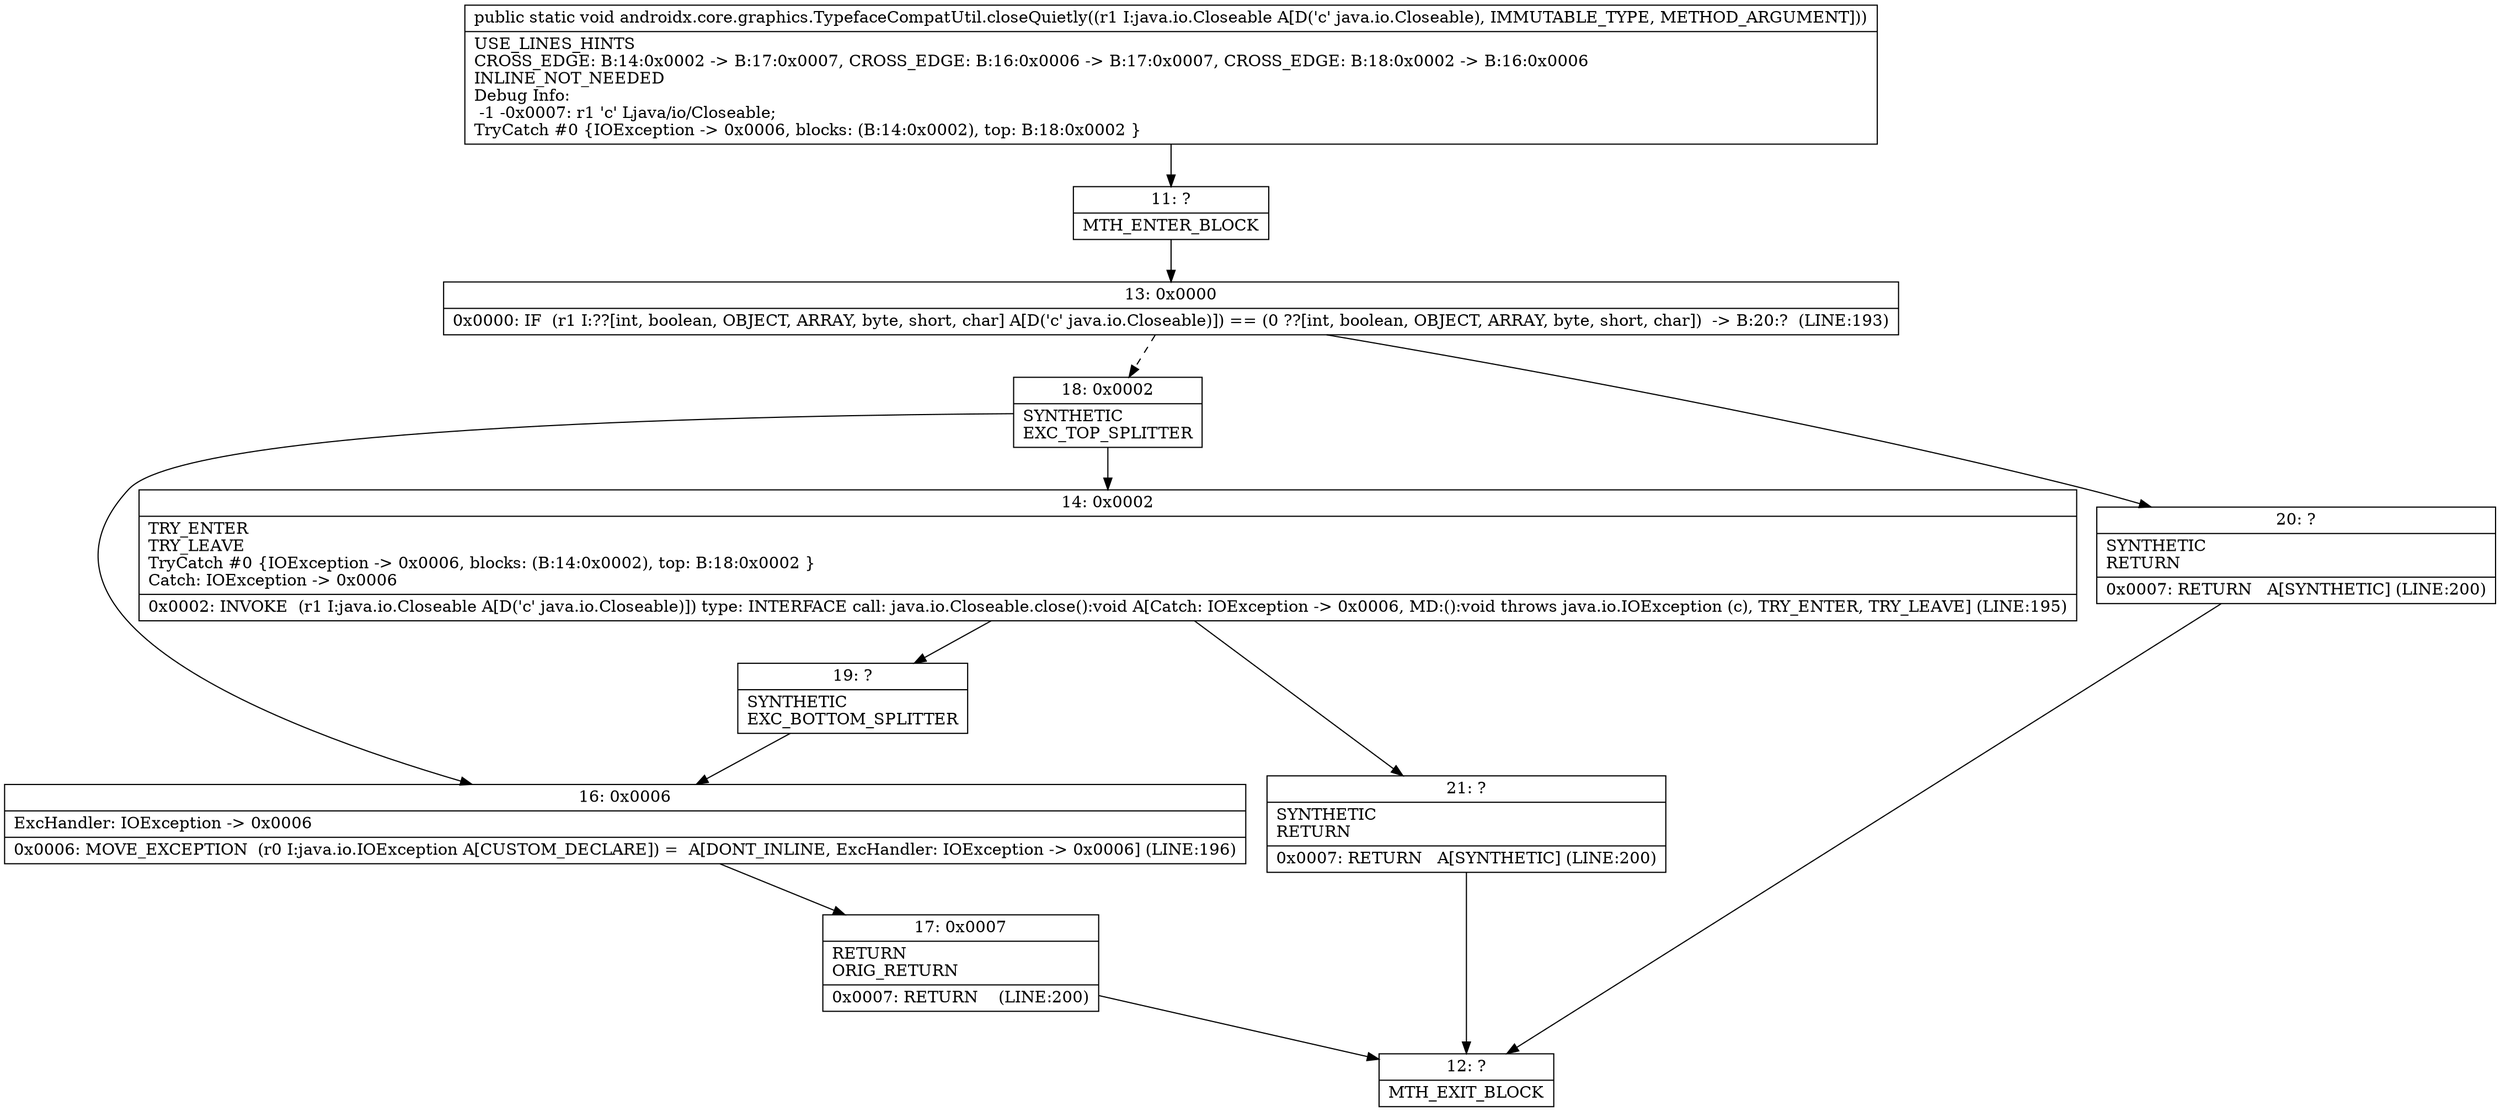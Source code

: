 digraph "CFG forandroidx.core.graphics.TypefaceCompatUtil.closeQuietly(Ljava\/io\/Closeable;)V" {
Node_11 [shape=record,label="{11\:\ ?|MTH_ENTER_BLOCK\l}"];
Node_13 [shape=record,label="{13\:\ 0x0000|0x0000: IF  (r1 I:??[int, boolean, OBJECT, ARRAY, byte, short, char] A[D('c' java.io.Closeable)]) == (0 ??[int, boolean, OBJECT, ARRAY, byte, short, char])  \-\> B:20:?  (LINE:193)\l}"];
Node_18 [shape=record,label="{18\:\ 0x0002|SYNTHETIC\lEXC_TOP_SPLITTER\l}"];
Node_14 [shape=record,label="{14\:\ 0x0002|TRY_ENTER\lTRY_LEAVE\lTryCatch #0 \{IOException \-\> 0x0006, blocks: (B:14:0x0002), top: B:18:0x0002 \}\lCatch: IOException \-\> 0x0006\l|0x0002: INVOKE  (r1 I:java.io.Closeable A[D('c' java.io.Closeable)]) type: INTERFACE call: java.io.Closeable.close():void A[Catch: IOException \-\> 0x0006, MD:():void throws java.io.IOException (c), TRY_ENTER, TRY_LEAVE] (LINE:195)\l}"];
Node_19 [shape=record,label="{19\:\ ?|SYNTHETIC\lEXC_BOTTOM_SPLITTER\l}"];
Node_21 [shape=record,label="{21\:\ ?|SYNTHETIC\lRETURN\l|0x0007: RETURN   A[SYNTHETIC] (LINE:200)\l}"];
Node_12 [shape=record,label="{12\:\ ?|MTH_EXIT_BLOCK\l}"];
Node_16 [shape=record,label="{16\:\ 0x0006|ExcHandler: IOException \-\> 0x0006\l|0x0006: MOVE_EXCEPTION  (r0 I:java.io.IOException A[CUSTOM_DECLARE]) =  A[DONT_INLINE, ExcHandler: IOException \-\> 0x0006] (LINE:196)\l}"];
Node_17 [shape=record,label="{17\:\ 0x0007|RETURN\lORIG_RETURN\l|0x0007: RETURN    (LINE:200)\l}"];
Node_20 [shape=record,label="{20\:\ ?|SYNTHETIC\lRETURN\l|0x0007: RETURN   A[SYNTHETIC] (LINE:200)\l}"];
MethodNode[shape=record,label="{public static void androidx.core.graphics.TypefaceCompatUtil.closeQuietly((r1 I:java.io.Closeable A[D('c' java.io.Closeable), IMMUTABLE_TYPE, METHOD_ARGUMENT]))  | USE_LINES_HINTS\lCROSS_EDGE: B:14:0x0002 \-\> B:17:0x0007, CROSS_EDGE: B:16:0x0006 \-\> B:17:0x0007, CROSS_EDGE: B:18:0x0002 \-\> B:16:0x0006\lINLINE_NOT_NEEDED\lDebug Info:\l  \-1 \-0x0007: r1 'c' Ljava\/io\/Closeable;\lTryCatch #0 \{IOException \-\> 0x0006, blocks: (B:14:0x0002), top: B:18:0x0002 \}\l}"];
MethodNode -> Node_11;Node_11 -> Node_13;
Node_13 -> Node_18[style=dashed];
Node_13 -> Node_20;
Node_18 -> Node_14;
Node_18 -> Node_16;
Node_14 -> Node_19;
Node_14 -> Node_21;
Node_19 -> Node_16;
Node_21 -> Node_12;
Node_16 -> Node_17;
Node_17 -> Node_12;
Node_20 -> Node_12;
}

